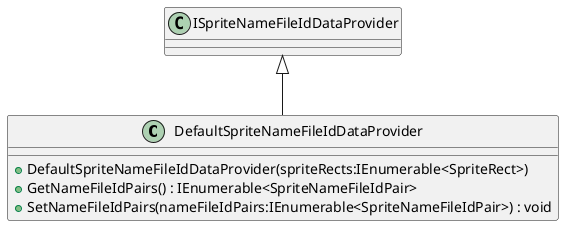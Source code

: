 @startuml
class DefaultSpriteNameFileIdDataProvider {
    + DefaultSpriteNameFileIdDataProvider(spriteRects:IEnumerable<SpriteRect>)
    + GetNameFileIdPairs() : IEnumerable<SpriteNameFileIdPair>
    + SetNameFileIdPairs(nameFileIdPairs:IEnumerable<SpriteNameFileIdPair>) : void
}
ISpriteNameFileIdDataProvider <|-- DefaultSpriteNameFileIdDataProvider
@enduml
